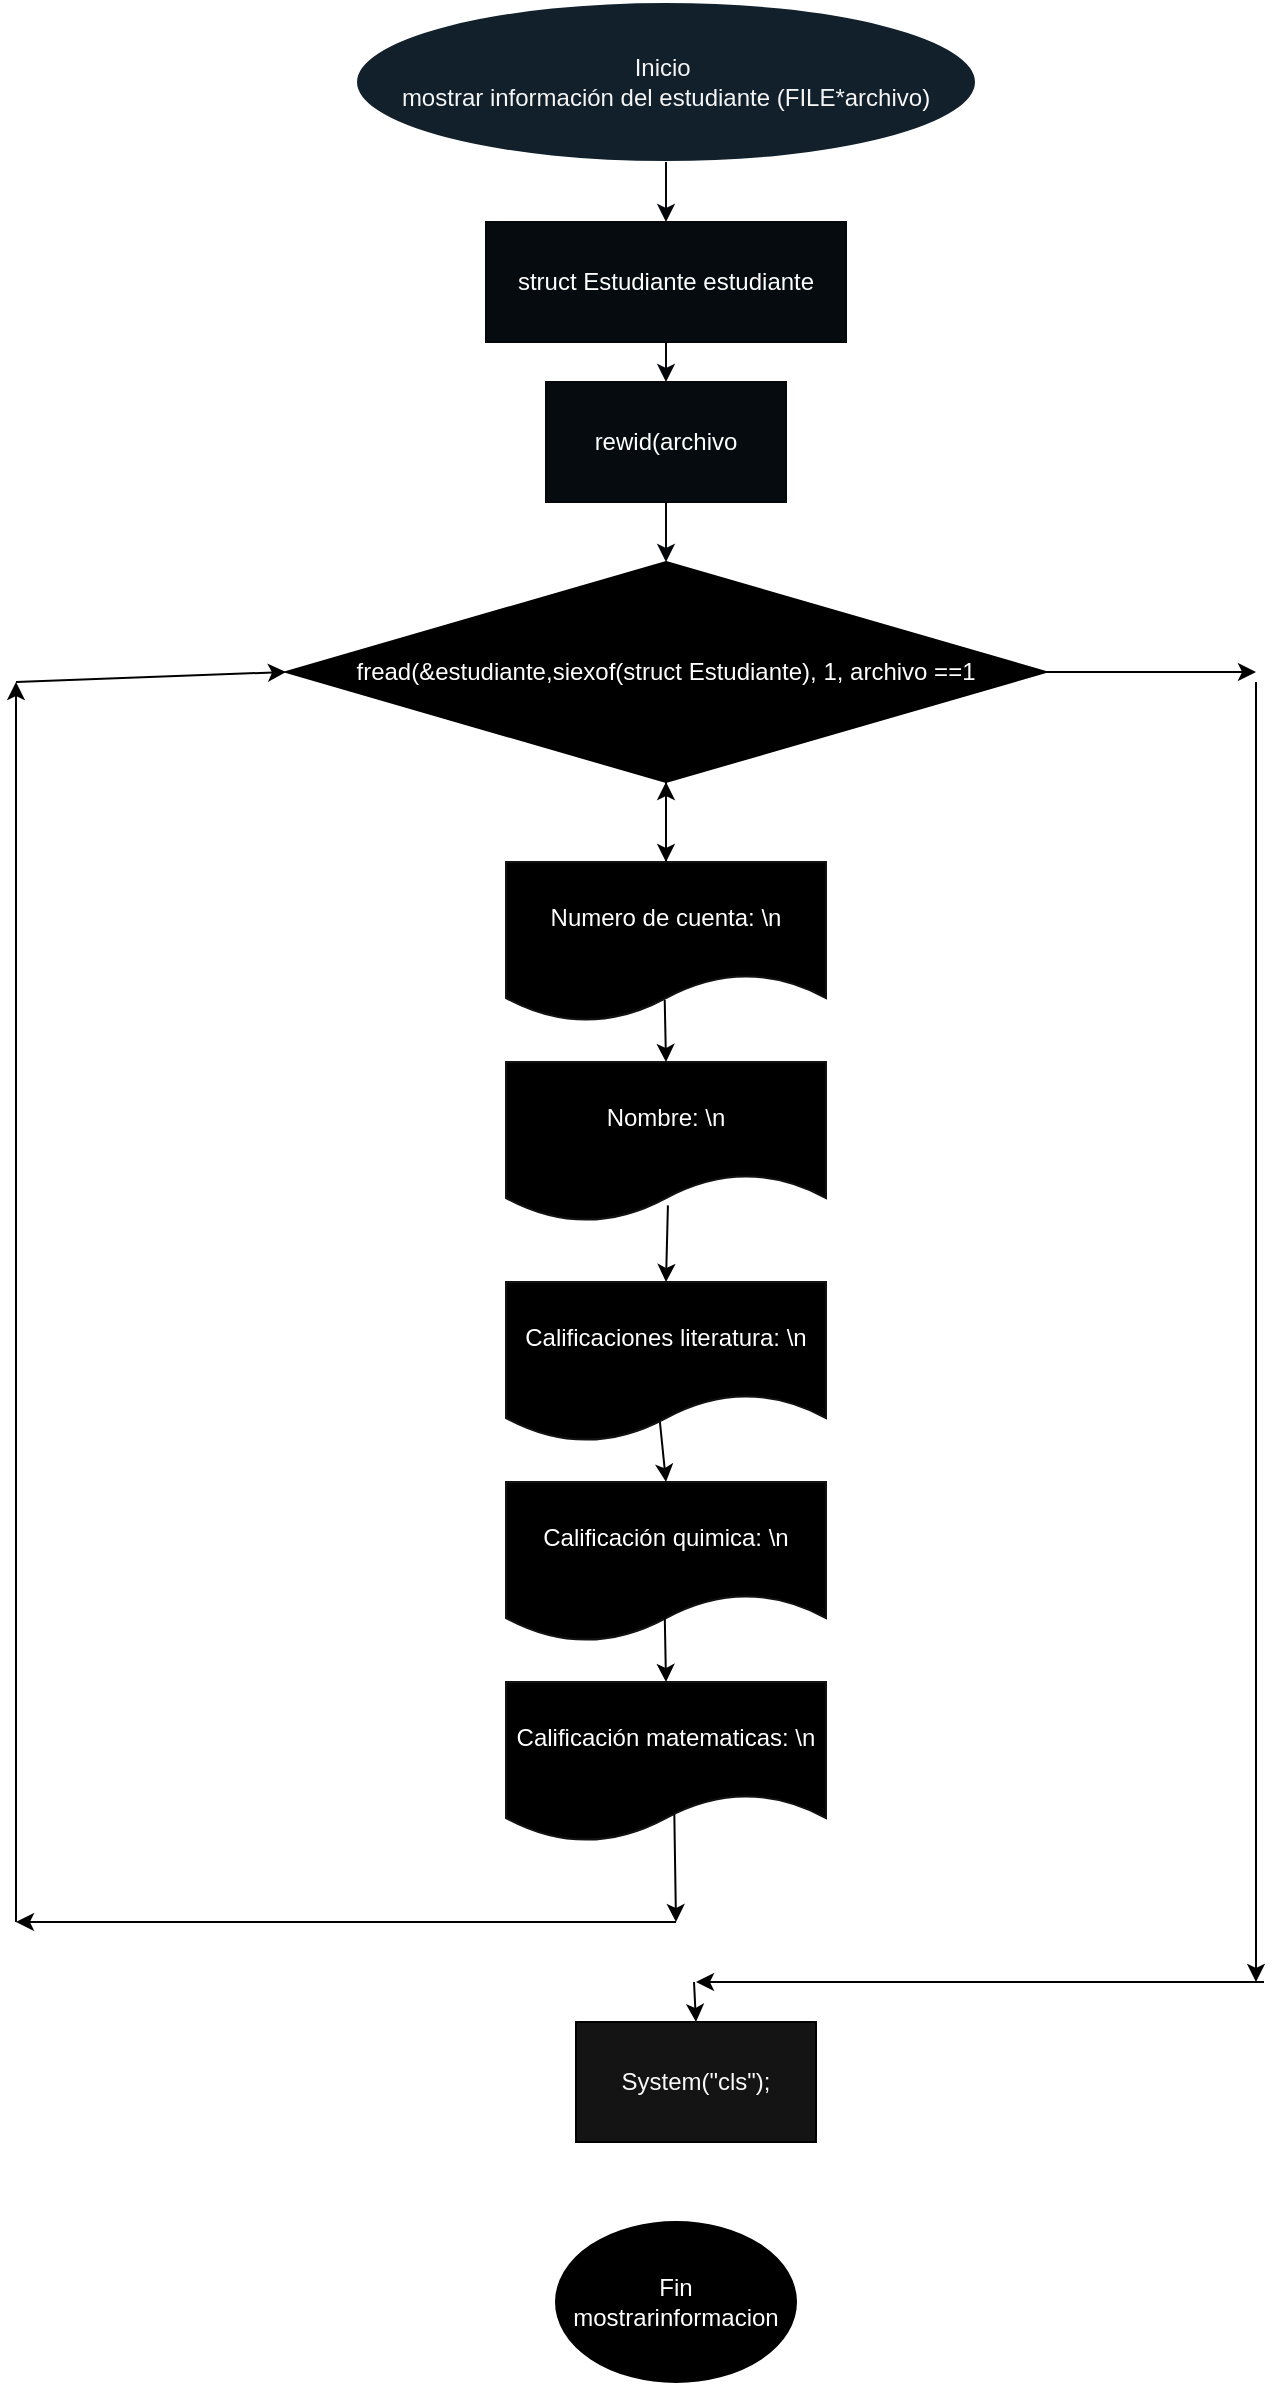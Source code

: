 <mxfile version="22.1.5" type="github">
  <diagram id="C5RBs43oDa-KdzZeNtuy" name="Page-1">
    <mxGraphModel dx="1498" dy="828" grid="1" gridSize="10" guides="1" tooltips="1" connect="1" arrows="1" fold="1" page="1" pageScale="1" pageWidth="827" pageHeight="1169" math="0" shadow="0">
      <root>
        <mxCell id="WIyWlLk6GJQsqaUBKTNV-0" />
        <mxCell id="WIyWlLk6GJQsqaUBKTNV-1" parent="WIyWlLk6GJQsqaUBKTNV-0" />
        <mxCell id="1fSLfxTVSvWsyb9XMO1A-0" value="&lt;font color=&quot;#f5f5f5&quot;&gt;Inicio&amp;nbsp;&lt;br&gt;mostrar información del estudiante (FILE*archivo&lt;/font&gt;)" style="ellipse;whiteSpace=wrap;html=1;fillColor=#11202B;rounded=0;labelBackgroundColor=none;strokeColor=#FFFFFF;fontColor=#FFFFFF;" vertex="1" parent="WIyWlLk6GJQsqaUBKTNV-1">
          <mxGeometry x="290" y="20" width="310" height="80" as="geometry" />
        </mxCell>
        <mxCell id="1fSLfxTVSvWsyb9XMO1A-1" value="" style="endArrow=classic;html=1;rounded=0;exitX=0.5;exitY=1;exitDx=0;exitDy=0;entryX=0.5;entryY=0;entryDx=0;entryDy=0;labelBackgroundColor=none;strokeColor=#04070A;fontColor=default;" edge="1" parent="WIyWlLk6GJQsqaUBKTNV-1" source="1fSLfxTVSvWsyb9XMO1A-0" target="1fSLfxTVSvWsyb9XMO1A-2">
          <mxGeometry width="50" height="50" relative="1" as="geometry">
            <mxPoint x="390" y="330" as="sourcePoint" />
            <mxPoint x="410" y="250" as="targetPoint" />
          </mxGeometry>
        </mxCell>
        <mxCell id="1fSLfxTVSvWsyb9XMO1A-2" value="&lt;font color=&quot;#ffffff&quot;&gt;struct Estudiante estudiante&lt;/font&gt;" style="rounded=0;whiteSpace=wrap;html=1;fillColor=#060B0F;labelBackgroundColor=none;strokeColor=#04070A;fontColor=#FFFFFF;" vertex="1" parent="WIyWlLk6GJQsqaUBKTNV-1">
          <mxGeometry x="355" y="130" width="180" height="60" as="geometry" />
        </mxCell>
        <mxCell id="1fSLfxTVSvWsyb9XMO1A-3" value="" style="endArrow=classic;html=1;rounded=0;exitX=0.5;exitY=1;exitDx=0;exitDy=0;entryX=0.5;entryY=0;entryDx=0;entryDy=0;labelBackgroundColor=none;strokeColor=#04070A;fontColor=default;" edge="1" parent="WIyWlLk6GJQsqaUBKTNV-1" source="1fSLfxTVSvWsyb9XMO1A-2" target="1fSLfxTVSvWsyb9XMO1A-4">
          <mxGeometry width="50" height="50" relative="1" as="geometry">
            <mxPoint x="420" y="270" as="sourcePoint" />
            <mxPoint x="445" y="260" as="targetPoint" />
          </mxGeometry>
        </mxCell>
        <mxCell id="1fSLfxTVSvWsyb9XMO1A-4" value="&lt;font color=&quot;#ffffff&quot;&gt;rewid(archivo&lt;/font&gt;" style="rounded=0;whiteSpace=wrap;html=1;fillColor=#060B0F;labelBackgroundColor=none;strokeColor=#04070A;fontColor=#FFFFFF;" vertex="1" parent="WIyWlLk6GJQsqaUBKTNV-1">
          <mxGeometry x="385" y="210" width="120" height="60" as="geometry" />
        </mxCell>
        <mxCell id="1fSLfxTVSvWsyb9XMO1A-5" value="" style="endArrow=classic;html=1;exitX=0.5;exitY=1;exitDx=0;exitDy=0;entryX=0.5;entryY=0;entryDx=0;entryDy=0;strokeColor=#04070A;" edge="1" parent="WIyWlLk6GJQsqaUBKTNV-1" source="1fSLfxTVSvWsyb9XMO1A-4" target="1fSLfxTVSvWsyb9XMO1A-7">
          <mxGeometry width="50" height="50" relative="1" as="geometry">
            <mxPoint x="400" y="400" as="sourcePoint" />
            <mxPoint x="450" y="350" as="targetPoint" />
          </mxGeometry>
        </mxCell>
        <mxCell id="1fSLfxTVSvWsyb9XMO1A-7" value="fread(&amp;amp;estudiante,siexof(struct Estudiante), 1, archivo ==1" style="rhombus;whiteSpace=wrap;html=1;fontColor=#FFFFFF;fillColor=#000000;fillStyle=solid;" vertex="1" parent="WIyWlLk6GJQsqaUBKTNV-1">
          <mxGeometry x="255" y="300" width="380" height="110" as="geometry" />
        </mxCell>
        <mxCell id="1fSLfxTVSvWsyb9XMO1A-28" value="" style="edgeStyle=orthogonalEdgeStyle;orthogonalLoop=1;jettySize=auto;html=1;" edge="1" parent="WIyWlLk6GJQsqaUBKTNV-1" source="1fSLfxTVSvWsyb9XMO1A-9" target="1fSLfxTVSvWsyb9XMO1A-7">
          <mxGeometry relative="1" as="geometry" />
        </mxCell>
        <mxCell id="1fSLfxTVSvWsyb9XMO1A-9" value="Numero de cuenta: \n" style="shape=document;whiteSpace=wrap;html=1;boundedLbl=1;fontColor=#FFFFFF;strokeColor=#121212;fillColor=#000000;" vertex="1" parent="WIyWlLk6GJQsqaUBKTNV-1">
          <mxGeometry x="365" y="450" width="160" height="80" as="geometry" />
        </mxCell>
        <mxCell id="1fSLfxTVSvWsyb9XMO1A-10" value="Nombre: \n" style="shape=document;whiteSpace=wrap;html=1;boundedLbl=1;fontColor=#FFFFFF;strokeColor=#121212;fillColor=#000000;" vertex="1" parent="WIyWlLk6GJQsqaUBKTNV-1">
          <mxGeometry x="365" y="550" width="160" height="80" as="geometry" />
        </mxCell>
        <mxCell id="1fSLfxTVSvWsyb9XMO1A-11" value="Calificaciones literatura: \n" style="shape=document;whiteSpace=wrap;html=1;boundedLbl=1;fontColor=#FFFFFF;strokeColor=#121212;fillColor=#000000;" vertex="1" parent="WIyWlLk6GJQsqaUBKTNV-1">
          <mxGeometry x="365" y="660" width="160" height="80" as="geometry" />
        </mxCell>
        <mxCell id="1fSLfxTVSvWsyb9XMO1A-12" value="Calificación quimica: \n" style="shape=document;whiteSpace=wrap;html=1;boundedLbl=1;fontColor=#FFFFFF;strokeColor=#121212;fillColor=#000000;" vertex="1" parent="WIyWlLk6GJQsqaUBKTNV-1">
          <mxGeometry x="365" y="760" width="160" height="80" as="geometry" />
        </mxCell>
        <mxCell id="1fSLfxTVSvWsyb9XMO1A-13" value="Calificación matematicas: \n" style="shape=document;whiteSpace=wrap;html=1;boundedLbl=1;fontColor=#FFFFFF;strokeColor=#121212;fillColor=#000000;" vertex="1" parent="WIyWlLk6GJQsqaUBKTNV-1">
          <mxGeometry x="365" y="860" width="160" height="80" as="geometry" />
        </mxCell>
        <mxCell id="1fSLfxTVSvWsyb9XMO1A-14" value="" style="endArrow=classic;html=1;exitX=0.5;exitY=1;exitDx=0;exitDy=0;entryX=0.5;entryY=0;entryDx=0;entryDy=0;" edge="1" parent="WIyWlLk6GJQsqaUBKTNV-1" source="1fSLfxTVSvWsyb9XMO1A-7" target="1fSLfxTVSvWsyb9XMO1A-9">
          <mxGeometry width="50" height="50" relative="1" as="geometry">
            <mxPoint x="440" y="580" as="sourcePoint" />
            <mxPoint x="440" y="610" as="targetPoint" />
          </mxGeometry>
        </mxCell>
        <mxCell id="1fSLfxTVSvWsyb9XMO1A-15" value="" style="endArrow=classic;html=1;exitX=0.496;exitY=0.863;exitDx=0;exitDy=0;exitPerimeter=0;entryX=0.5;entryY=0;entryDx=0;entryDy=0;" edge="1" parent="WIyWlLk6GJQsqaUBKTNV-1" source="1fSLfxTVSvWsyb9XMO1A-9" target="1fSLfxTVSvWsyb9XMO1A-10">
          <mxGeometry width="50" height="50" relative="1" as="geometry">
            <mxPoint x="450" y="540" as="sourcePoint" />
            <mxPoint x="450" y="601.76" as="targetPoint" />
          </mxGeometry>
        </mxCell>
        <mxCell id="1fSLfxTVSvWsyb9XMO1A-16" value="" style="endArrow=classic;html=1;entryX=0.5;entryY=0;entryDx=0;entryDy=0;exitX=0.506;exitY=0.896;exitDx=0;exitDy=0;exitPerimeter=0;" edge="1" parent="WIyWlLk6GJQsqaUBKTNV-1" source="1fSLfxTVSvWsyb9XMO1A-10" target="1fSLfxTVSvWsyb9XMO1A-11">
          <mxGeometry width="50" height="50" relative="1" as="geometry">
            <mxPoint x="450" y="660" as="sourcePoint" />
            <mxPoint x="440" y="700" as="targetPoint" />
          </mxGeometry>
        </mxCell>
        <mxCell id="1fSLfxTVSvWsyb9XMO1A-17" value="" style="endArrow=classic;html=1;entryX=0.5;entryY=0;entryDx=0;entryDy=0;exitX=0.481;exitY=0.875;exitDx=0;exitDy=0;exitPerimeter=0;" edge="1" parent="WIyWlLk6GJQsqaUBKTNV-1" source="1fSLfxTVSvWsyb9XMO1A-11" target="1fSLfxTVSvWsyb9XMO1A-12">
          <mxGeometry width="50" height="50" relative="1" as="geometry">
            <mxPoint x="440" y="740" as="sourcePoint" />
            <mxPoint x="440" y="880" as="targetPoint" />
          </mxGeometry>
        </mxCell>
        <mxCell id="1fSLfxTVSvWsyb9XMO1A-19" value="" style="endArrow=classic;html=1;entryX=0.5;entryY=0;entryDx=0;entryDy=0;exitX=0.496;exitY=0.825;exitDx=0;exitDy=0;exitPerimeter=0;" edge="1" parent="WIyWlLk6GJQsqaUBKTNV-1" source="1fSLfxTVSvWsyb9XMO1A-12" target="1fSLfxTVSvWsyb9XMO1A-13">
          <mxGeometry width="50" height="50" relative="1" as="geometry">
            <mxPoint x="670" y="940" as="sourcePoint" />
            <mxPoint x="440" y="700" as="targetPoint" />
          </mxGeometry>
        </mxCell>
        <mxCell id="1fSLfxTVSvWsyb9XMO1A-20" value="" style="endArrow=classic;html=1;exitX=0.526;exitY=0.825;exitDx=0;exitDy=0;exitPerimeter=0;" edge="1" parent="WIyWlLk6GJQsqaUBKTNV-1" source="1fSLfxTVSvWsyb9XMO1A-13">
          <mxGeometry width="50" height="50" relative="1" as="geometry">
            <mxPoint x="450" y="1080" as="sourcePoint" />
            <mxPoint x="450" y="980" as="targetPoint" />
          </mxGeometry>
        </mxCell>
        <mxCell id="1fSLfxTVSvWsyb9XMO1A-21" value="" style="endArrow=classic;html=1;" edge="1" parent="WIyWlLk6GJQsqaUBKTNV-1">
          <mxGeometry width="50" height="50" relative="1" as="geometry">
            <mxPoint x="450" y="980" as="sourcePoint" />
            <mxPoint x="120" y="980" as="targetPoint" />
          </mxGeometry>
        </mxCell>
        <mxCell id="1fSLfxTVSvWsyb9XMO1A-23" value="" style="endArrow=classic;html=1;" edge="1" parent="WIyWlLk6GJQsqaUBKTNV-1">
          <mxGeometry width="50" height="50" relative="1" as="geometry">
            <mxPoint x="120" y="980" as="sourcePoint" />
            <mxPoint x="120" y="360" as="targetPoint" />
          </mxGeometry>
        </mxCell>
        <mxCell id="1fSLfxTVSvWsyb9XMO1A-24" value="" style="endArrow=classic;html=1;entryX=0;entryY=0.5;entryDx=0;entryDy=0;" edge="1" parent="WIyWlLk6GJQsqaUBKTNV-1" target="1fSLfxTVSvWsyb9XMO1A-7">
          <mxGeometry width="50" height="50" relative="1" as="geometry">
            <mxPoint x="120" y="360" as="sourcePoint" />
            <mxPoint x="440" y="430" as="targetPoint" />
          </mxGeometry>
        </mxCell>
        <mxCell id="1fSLfxTVSvWsyb9XMO1A-26" value="" style="endArrow=classic;html=1;exitX=1;exitY=0.5;exitDx=0;exitDy=0;" edge="1" parent="WIyWlLk6GJQsqaUBKTNV-1" source="1fSLfxTVSvWsyb9XMO1A-7">
          <mxGeometry width="50" height="50" relative="1" as="geometry">
            <mxPoint x="680" y="350" as="sourcePoint" />
            <mxPoint x="740" y="355" as="targetPoint" />
          </mxGeometry>
        </mxCell>
        <mxCell id="1fSLfxTVSvWsyb9XMO1A-27" value="" style="endArrow=classic;html=1;" edge="1" parent="WIyWlLk6GJQsqaUBKTNV-1">
          <mxGeometry width="50" height="50" relative="1" as="geometry">
            <mxPoint x="740" y="360" as="sourcePoint" />
            <mxPoint x="740" y="1010" as="targetPoint" />
          </mxGeometry>
        </mxCell>
        <mxCell id="1fSLfxTVSvWsyb9XMO1A-29" value="" style="endArrow=classic;html=1;" edge="1" parent="WIyWlLk6GJQsqaUBKTNV-1">
          <mxGeometry width="50" height="50" relative="1" as="geometry">
            <mxPoint x="744" y="1010" as="sourcePoint" />
            <mxPoint x="460" y="1010" as="targetPoint" />
          </mxGeometry>
        </mxCell>
        <mxCell id="1fSLfxTVSvWsyb9XMO1A-30" value="" style="endArrow=classic;html=1;exitX=0.526;exitY=0.825;exitDx=0;exitDy=0;exitPerimeter=0;entryX=0.5;entryY=0;entryDx=0;entryDy=0;" edge="1" parent="WIyWlLk6GJQsqaUBKTNV-1" target="1fSLfxTVSvWsyb9XMO1A-31">
          <mxGeometry width="50" height="50" relative="1" as="geometry">
            <mxPoint x="459" y="1010" as="sourcePoint" />
            <mxPoint x="460" y="1064" as="targetPoint" />
          </mxGeometry>
        </mxCell>
        <mxCell id="1fSLfxTVSvWsyb9XMO1A-31" value="System(&quot;cls&quot;);" style="rounded=0;whiteSpace=wrap;html=1;fillColor=#141414;fontColor=#FAFAFA;" vertex="1" parent="WIyWlLk6GJQsqaUBKTNV-1">
          <mxGeometry x="400" y="1030" width="120" height="60" as="geometry" />
        </mxCell>
        <mxCell id="1fSLfxTVSvWsyb9XMO1A-32" value="Fin&lt;br&gt;mostrarinformacion" style="ellipse;whiteSpace=wrap;html=1;fontColor=#FFFFFF;fillColor=#000000;" vertex="1" parent="WIyWlLk6GJQsqaUBKTNV-1">
          <mxGeometry x="390" y="1130" width="120" height="80" as="geometry" />
        </mxCell>
      </root>
    </mxGraphModel>
  </diagram>
</mxfile>
